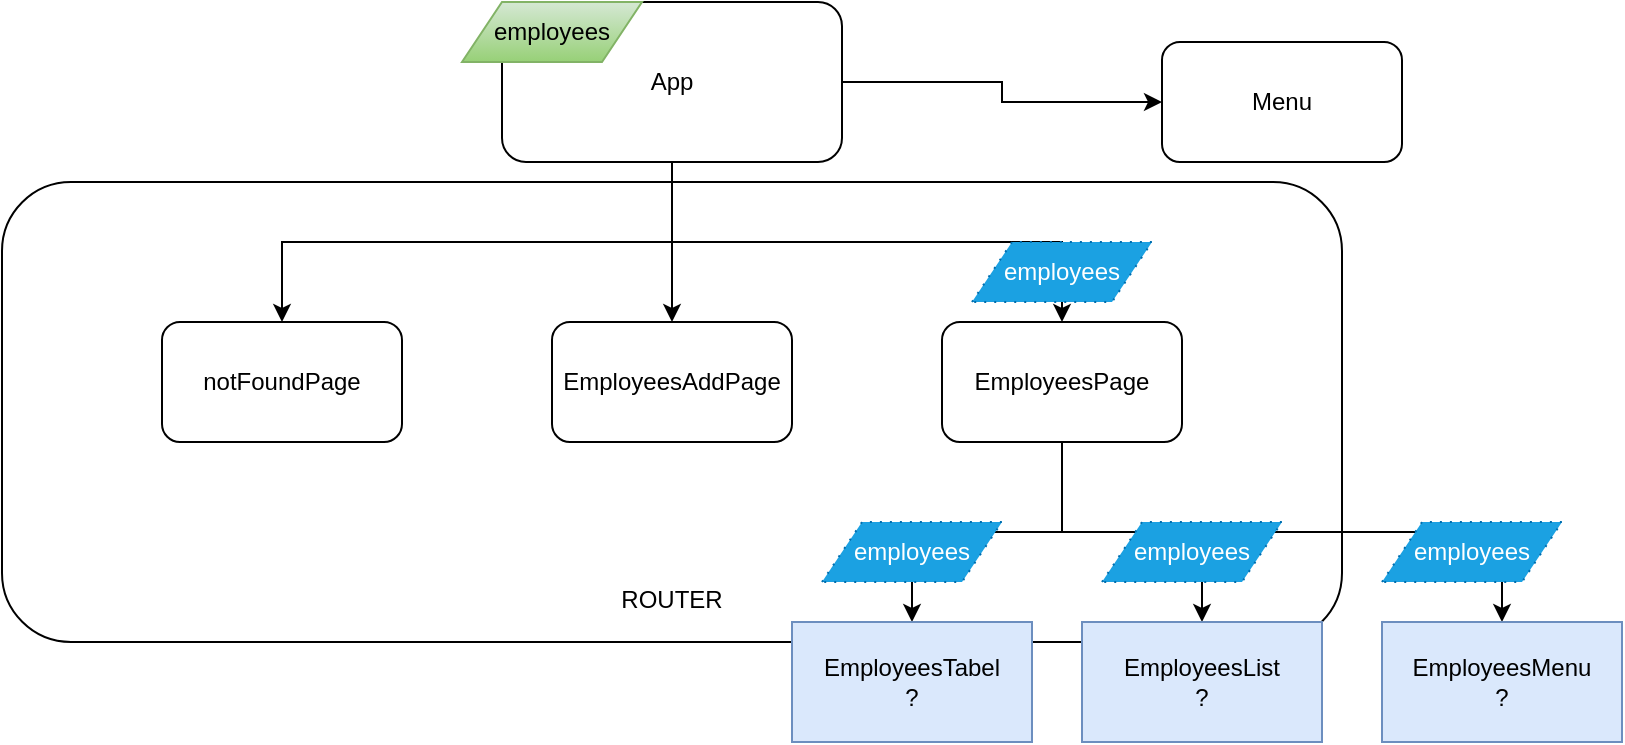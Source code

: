 <mxfile version="24.0.7" type="device">
  <diagram name="Страница — 1" id="tKzkZ0Yz1kWJOmBxlUXI">
    <mxGraphModel dx="1434" dy="746" grid="1" gridSize="10" guides="1" tooltips="1" connect="1" arrows="1" fold="1" page="1" pageScale="1" pageWidth="827" pageHeight="1169" math="0" shadow="0">
      <root>
        <mxCell id="0" />
        <mxCell id="1" parent="0" />
        <mxCell id="P10qKV3tCpSpcJyBq2Jr-11" value="&lt;div&gt;&lt;br&gt;&lt;/div&gt;&lt;div&gt;&lt;br&gt;&lt;/div&gt;&lt;div&gt;&lt;br&gt;&lt;/div&gt;&lt;div&gt;&lt;br&gt;&lt;/div&gt;&lt;div&gt;&lt;br&gt;&lt;/div&gt;&lt;div&gt;&lt;br&gt;&lt;/div&gt;&lt;div&gt;&lt;br&gt;&lt;/div&gt;&lt;div&gt;&lt;br&gt;&lt;/div&gt;&lt;div&gt;&lt;br&gt;&lt;/div&gt;&lt;div&gt;&lt;br&gt;&lt;/div&gt;&lt;div&gt;&lt;br&gt;&lt;/div&gt;&lt;div&gt;&lt;br&gt;&lt;/div&gt;&lt;div&gt;&lt;br&gt;&lt;/div&gt;&lt;div&gt;ROUTER&lt;/div&gt;" style="rounded=1;whiteSpace=wrap;html=1;" parent="1" vertex="1">
          <mxGeometry x="40" y="110" width="670" height="230" as="geometry" />
        </mxCell>
        <mxCell id="P10qKV3tCpSpcJyBq2Jr-4" style="edgeStyle=orthogonalEdgeStyle;rounded=0;orthogonalLoop=1;jettySize=auto;html=1;exitX=0.5;exitY=1;exitDx=0;exitDy=0;" parent="1" source="P10qKV3tCpSpcJyBq2Jr-1" target="P10qKV3tCpSpcJyBq2Jr-3" edge="1">
          <mxGeometry relative="1" as="geometry" />
        </mxCell>
        <mxCell id="P10qKV3tCpSpcJyBq2Jr-6" style="edgeStyle=orthogonalEdgeStyle;rounded=0;orthogonalLoop=1;jettySize=auto;html=1;exitX=0.5;exitY=1;exitDx=0;exitDy=0;entryX=0.5;entryY=0;entryDx=0;entryDy=0;" parent="1" source="P10qKV3tCpSpcJyBq2Jr-1" target="P10qKV3tCpSpcJyBq2Jr-5" edge="1">
          <mxGeometry relative="1" as="geometry">
            <mxPoint x="560" y="160" as="targetPoint" />
          </mxGeometry>
        </mxCell>
        <mxCell id="P10qKV3tCpSpcJyBq2Jr-8" style="edgeStyle=orthogonalEdgeStyle;rounded=0;orthogonalLoop=1;jettySize=auto;html=1;exitX=0.5;exitY=1;exitDx=0;exitDy=0;" parent="1" source="P10qKV3tCpSpcJyBq2Jr-1" target="P10qKV3tCpSpcJyBq2Jr-7" edge="1">
          <mxGeometry relative="1" as="geometry" />
        </mxCell>
        <mxCell id="P10qKV3tCpSpcJyBq2Jr-10" style="edgeStyle=orthogonalEdgeStyle;rounded=0;orthogonalLoop=1;jettySize=auto;html=1;exitX=1;exitY=0.5;exitDx=0;exitDy=0;entryX=0;entryY=0.5;entryDx=0;entryDy=0;" parent="1" source="P10qKV3tCpSpcJyBq2Jr-1" target="P10qKV3tCpSpcJyBq2Jr-9" edge="1">
          <mxGeometry relative="1" as="geometry" />
        </mxCell>
        <mxCell id="P10qKV3tCpSpcJyBq2Jr-1" value="App" style="rounded=1;whiteSpace=wrap;html=1;" parent="1" vertex="1">
          <mxGeometry x="290" y="20" width="170" height="80" as="geometry" />
        </mxCell>
        <mxCell id="P10qKV3tCpSpcJyBq2Jr-3" value="EmployeesAddPage" style="rounded=1;whiteSpace=wrap;html=1;" parent="1" vertex="1">
          <mxGeometry x="315" y="180" width="120" height="60" as="geometry" />
        </mxCell>
        <mxCell id="P10qKV3tCpSpcJyBq2Jr-15" style="edgeStyle=orthogonalEdgeStyle;rounded=0;orthogonalLoop=1;jettySize=auto;html=1;exitX=0.5;exitY=1;exitDx=0;exitDy=0;" parent="1" source="P10qKV3tCpSpcJyBq2Jr-5" target="P10qKV3tCpSpcJyBq2Jr-12" edge="1">
          <mxGeometry relative="1" as="geometry" />
        </mxCell>
        <mxCell id="P10qKV3tCpSpcJyBq2Jr-17" style="edgeStyle=orthogonalEdgeStyle;rounded=0;orthogonalLoop=1;jettySize=auto;html=1;exitX=0.5;exitY=1;exitDx=0;exitDy=0;entryX=0.5;entryY=0;entryDx=0;entryDy=0;" parent="1" source="P10qKV3tCpSpcJyBq2Jr-5" target="P10qKV3tCpSpcJyBq2Jr-16" edge="1">
          <mxGeometry relative="1" as="geometry" />
        </mxCell>
        <mxCell id="3Gw8Dd0Dh6-EDNdFxkwu-2" style="edgeStyle=orthogonalEdgeStyle;rounded=0;orthogonalLoop=1;jettySize=auto;html=1;exitX=0.5;exitY=1;exitDx=0;exitDy=0;" edge="1" parent="1" source="P10qKV3tCpSpcJyBq2Jr-5" target="3Gw8Dd0Dh6-EDNdFxkwu-1">
          <mxGeometry relative="1" as="geometry" />
        </mxCell>
        <mxCell id="P10qKV3tCpSpcJyBq2Jr-5" value="EmployeesPage" style="rounded=1;whiteSpace=wrap;html=1;" parent="1" vertex="1">
          <mxGeometry x="510" y="180" width="120" height="60" as="geometry" />
        </mxCell>
        <mxCell id="P10qKV3tCpSpcJyBq2Jr-7" value="notFoundPage" style="rounded=1;whiteSpace=wrap;html=1;" parent="1" vertex="1">
          <mxGeometry x="120" y="180" width="120" height="60" as="geometry" />
        </mxCell>
        <mxCell id="P10qKV3tCpSpcJyBq2Jr-9" value="Menu" style="rounded=1;whiteSpace=wrap;html=1;" parent="1" vertex="1">
          <mxGeometry x="620" y="40" width="120" height="60" as="geometry" />
        </mxCell>
        <mxCell id="P10qKV3tCpSpcJyBq2Jr-12" value="EmployeesTabel&lt;div&gt;?&lt;/div&gt;" style="rounded=0;whiteSpace=wrap;html=1;fillColor=#dae8fc;strokeColor=#6c8ebf;" parent="1" vertex="1">
          <mxGeometry x="435" y="330" width="120" height="60" as="geometry" />
        </mxCell>
        <mxCell id="P10qKV3tCpSpcJyBq2Jr-16" value="EmployeesList&lt;div&gt;?&lt;/div&gt;" style="rounded=0;whiteSpace=wrap;html=1;fillColor=#dae8fc;strokeColor=#6c8ebf;" parent="1" vertex="1">
          <mxGeometry x="580" y="330" width="120" height="60" as="geometry" />
        </mxCell>
        <mxCell id="P10qKV3tCpSpcJyBq2Jr-19" value="employees" style="shape=parallelogram;perimeter=parallelogramPerimeter;whiteSpace=wrap;html=1;fixedSize=1;fillColor=#d5e8d4;gradientColor=#97d077;strokeColor=#82b366;" parent="1" vertex="1">
          <mxGeometry x="270" y="20" width="90" height="30" as="geometry" />
        </mxCell>
        <mxCell id="P10qKV3tCpSpcJyBq2Jr-20" value="employees" style="shape=parallelogram;perimeter=parallelogramPerimeter;whiteSpace=wrap;html=1;fixedSize=1;fillColor=#1ba1e2;strokeColor=#006EAF;dashed=1;dashPattern=1 4;labelBackgroundColor=none;fontColor=#ffffff;" parent="1" vertex="1">
          <mxGeometry x="525" y="140" width="90" height="30" as="geometry" />
        </mxCell>
        <mxCell id="P10qKV3tCpSpcJyBq2Jr-22" value="employees" style="shape=parallelogram;perimeter=parallelogramPerimeter;whiteSpace=wrap;html=1;fixedSize=1;fillColor=#1ba1e2;strokeColor=#006EAF;dashed=1;dashPattern=1 4;labelBackgroundColor=none;fontColor=#ffffff;" parent="1" vertex="1">
          <mxGeometry x="450" y="280" width="90" height="30" as="geometry" />
        </mxCell>
        <mxCell id="P10qKV3tCpSpcJyBq2Jr-23" value="employees" style="shape=parallelogram;perimeter=parallelogramPerimeter;whiteSpace=wrap;html=1;fixedSize=1;fillColor=#1ba1e2;strokeColor=#006EAF;dashed=1;dashPattern=1 4;labelBackgroundColor=none;fontColor=#ffffff;" parent="1" vertex="1">
          <mxGeometry x="590" y="280" width="90" height="30" as="geometry" />
        </mxCell>
        <mxCell id="3Gw8Dd0Dh6-EDNdFxkwu-1" value="EmployeesMenu&lt;div&gt;?&lt;/div&gt;" style="rounded=0;whiteSpace=wrap;html=1;fillColor=#dae8fc;strokeColor=#6c8ebf;" vertex="1" parent="1">
          <mxGeometry x="730" y="330" width="120" height="60" as="geometry" />
        </mxCell>
        <mxCell id="3Gw8Dd0Dh6-EDNdFxkwu-3" value="employees" style="shape=parallelogram;perimeter=parallelogramPerimeter;whiteSpace=wrap;html=1;fixedSize=1;fillColor=#1ba1e2;strokeColor=#006EAF;dashed=1;dashPattern=1 4;labelBackgroundColor=none;fontColor=#ffffff;" vertex="1" parent="1">
          <mxGeometry x="730" y="280" width="90" height="30" as="geometry" />
        </mxCell>
      </root>
    </mxGraphModel>
  </diagram>
</mxfile>
